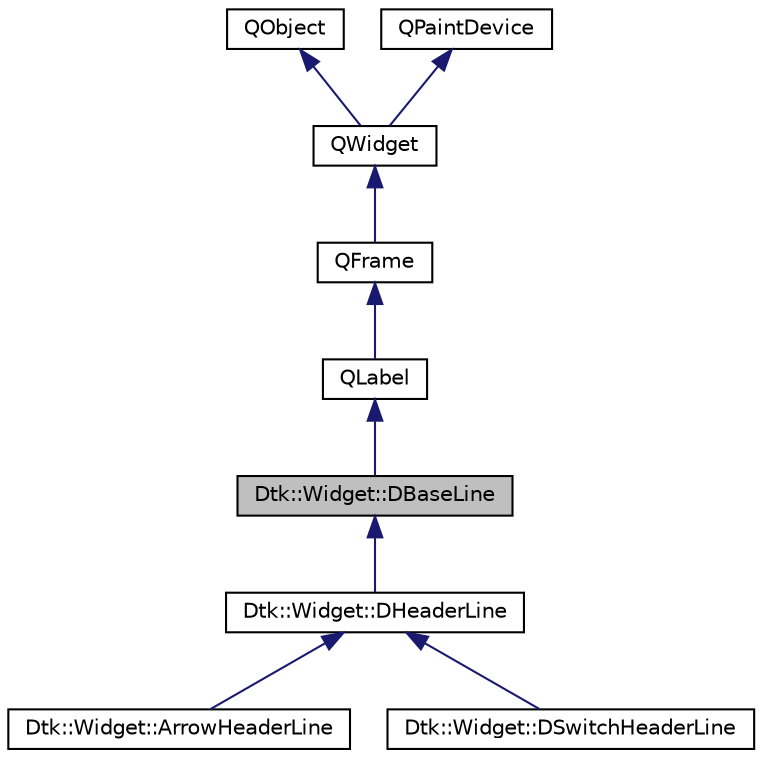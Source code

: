 digraph "Dtk::Widget::DBaseLine"
{
  edge [fontname="Helvetica",fontsize="10",labelfontname="Helvetica",labelfontsize="10"];
  node [fontname="Helvetica",fontsize="10",shape=record];
  Node0 [label="Dtk::Widget::DBaseLine",height=0.2,width=0.4,color="black", fillcolor="grey75", style="filled", fontcolor="black"];
  Node1 -> Node0 [dir="back",color="midnightblue",fontsize="10",style="solid",fontname="Helvetica"];
  Node1 [label="QLabel",height=0.2,width=0.4,color="black", fillcolor="white", style="filled",URL="/home/xmuli/project/dtk/tags/qtwidgets.tags$qlabel.html"];
  Node2 -> Node1 [dir="back",color="midnightblue",fontsize="10",style="solid",fontname="Helvetica"];
  Node2 [label="QFrame",height=0.2,width=0.4,color="black", fillcolor="white", style="filled",URL="/home/xmuli/project/dtk/tags/qtwidgets.tags$qframe.html"];
  Node3 -> Node2 [dir="back",color="midnightblue",fontsize="10",style="solid",fontname="Helvetica"];
  Node3 [label="QWidget",height=0.2,width=0.4,color="black", fillcolor="white", style="filled",URL="/home/xmuli/project/dtk/tags/qtwidgets.tags$qwidget.html"];
  Node4 -> Node3 [dir="back",color="midnightblue",fontsize="10",style="solid",fontname="Helvetica"];
  Node4 [label="QObject",height=0.2,width=0.4,color="black", fillcolor="white", style="filled",URL="/home/xmuli/project/dtk/tags/qtcore.tags$qobject.html"];
  Node5 -> Node3 [dir="back",color="midnightblue",fontsize="10",style="solid",fontname="Helvetica"];
  Node5 [label="QPaintDevice",height=0.2,width=0.4,color="black", fillcolor="white", style="filled",URL="/home/xmuli/project/dtk/tags/qtgui.tags$qpaintdevice.html"];
  Node0 -> Node6 [dir="back",color="midnightblue",fontsize="10",style="solid",fontname="Helvetica"];
  Node6 [label="Dtk::Widget::DHeaderLine",height=0.2,width=0.4,color="black", fillcolor="white", style="filled",URL="$class_dtk_1_1_widget_1_1_d_header_line.html",tooltip="可以使用 DHeaderLine 类快速创建标题行控件。 "];
  Node6 -> Node7 [dir="back",color="midnightblue",fontsize="10",style="solid",fontname="Helvetica"];
  Node7 [label="Dtk::Widget::ArrowHeaderLine",height=0.2,width=0.4,color="black", fillcolor="white", style="filled",URL="$class_dtk_1_1_widget_1_1_arrow_header_line.html"];
  Node6 -> Node8 [dir="back",color="midnightblue",fontsize="10",style="solid",fontname="Helvetica"];
  Node8 [label="Dtk::Widget::DSwitchHeaderLine",height=0.2,width=0.4,color="black", fillcolor="white", style="filled",URL="$class_dtk_1_1_widget_1_1_d_switch_header_line.html",tooltip="DSwitchHeaderLine 类用于提供 DSwitchLineExpand 的标题栏。 "];
}
